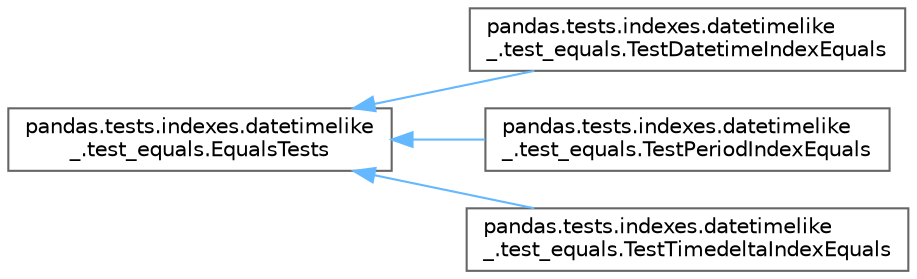 digraph "Graphical Class Hierarchy"
{
 // LATEX_PDF_SIZE
  bgcolor="transparent";
  edge [fontname=Helvetica,fontsize=10,labelfontname=Helvetica,labelfontsize=10];
  node [fontname=Helvetica,fontsize=10,shape=box,height=0.2,width=0.4];
  rankdir="LR";
  Node0 [id="Node000000",label="pandas.tests.indexes.datetimelike\l_.test_equals.EqualsTests",height=0.2,width=0.4,color="grey40", fillcolor="white", style="filled",URL="$d1/de7/classpandas_1_1tests_1_1indexes_1_1datetimelike___1_1test__equals_1_1EqualsTests.html",tooltip=" "];
  Node0 -> Node1 [id="edge4687_Node000000_Node000001",dir="back",color="steelblue1",style="solid",tooltip=" "];
  Node1 [id="Node000001",label="pandas.tests.indexes.datetimelike\l_.test_equals.TestDatetimeIndexEquals",height=0.2,width=0.4,color="grey40", fillcolor="white", style="filled",URL="$d1/d76/classpandas_1_1tests_1_1indexes_1_1datetimelike___1_1test__equals_1_1TestDatetimeIndexEquals.html",tooltip=" "];
  Node0 -> Node2 [id="edge4688_Node000000_Node000002",dir="back",color="steelblue1",style="solid",tooltip=" "];
  Node2 [id="Node000002",label="pandas.tests.indexes.datetimelike\l_.test_equals.TestPeriodIndexEquals",height=0.2,width=0.4,color="grey40", fillcolor="white", style="filled",URL="$dd/d28/classpandas_1_1tests_1_1indexes_1_1datetimelike___1_1test__equals_1_1TestPeriodIndexEquals.html",tooltip=" "];
  Node0 -> Node3 [id="edge4689_Node000000_Node000003",dir="back",color="steelblue1",style="solid",tooltip=" "];
  Node3 [id="Node000003",label="pandas.tests.indexes.datetimelike\l_.test_equals.TestTimedeltaIndexEquals",height=0.2,width=0.4,color="grey40", fillcolor="white", style="filled",URL="$dd/dbc/classpandas_1_1tests_1_1indexes_1_1datetimelike___1_1test__equals_1_1TestTimedeltaIndexEquals.html",tooltip=" "];
}
